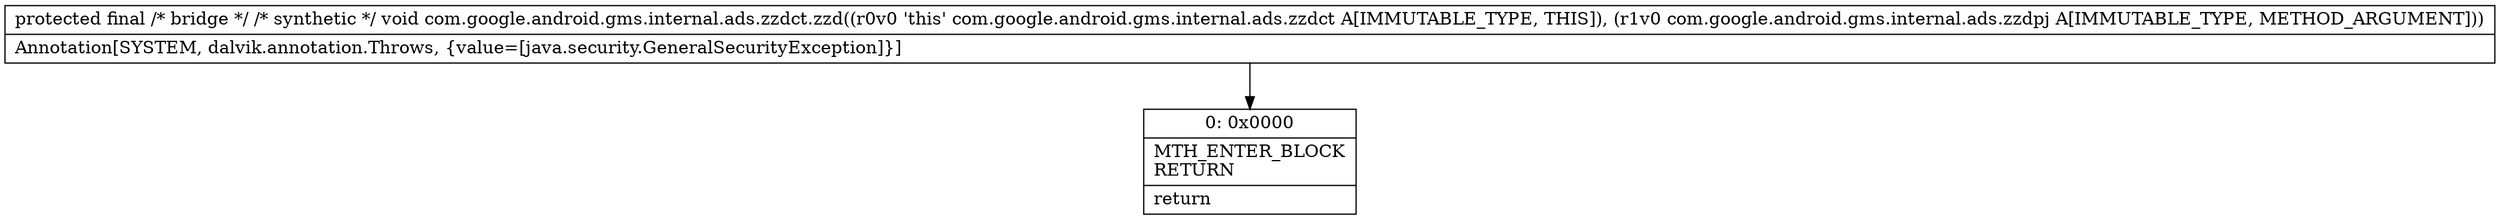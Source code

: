 digraph "CFG forcom.google.android.gms.internal.ads.zzdct.zzd(Lcom\/google\/android\/gms\/internal\/ads\/zzdpj;)V" {
Node_0 [shape=record,label="{0\:\ 0x0000|MTH_ENTER_BLOCK\lRETURN\l|return\l}"];
MethodNode[shape=record,label="{protected final \/* bridge *\/ \/* synthetic *\/ void com.google.android.gms.internal.ads.zzdct.zzd((r0v0 'this' com.google.android.gms.internal.ads.zzdct A[IMMUTABLE_TYPE, THIS]), (r1v0 com.google.android.gms.internal.ads.zzdpj A[IMMUTABLE_TYPE, METHOD_ARGUMENT]))  | Annotation[SYSTEM, dalvik.annotation.Throws, \{value=[java.security.GeneralSecurityException]\}]\l}"];
MethodNode -> Node_0;
}

